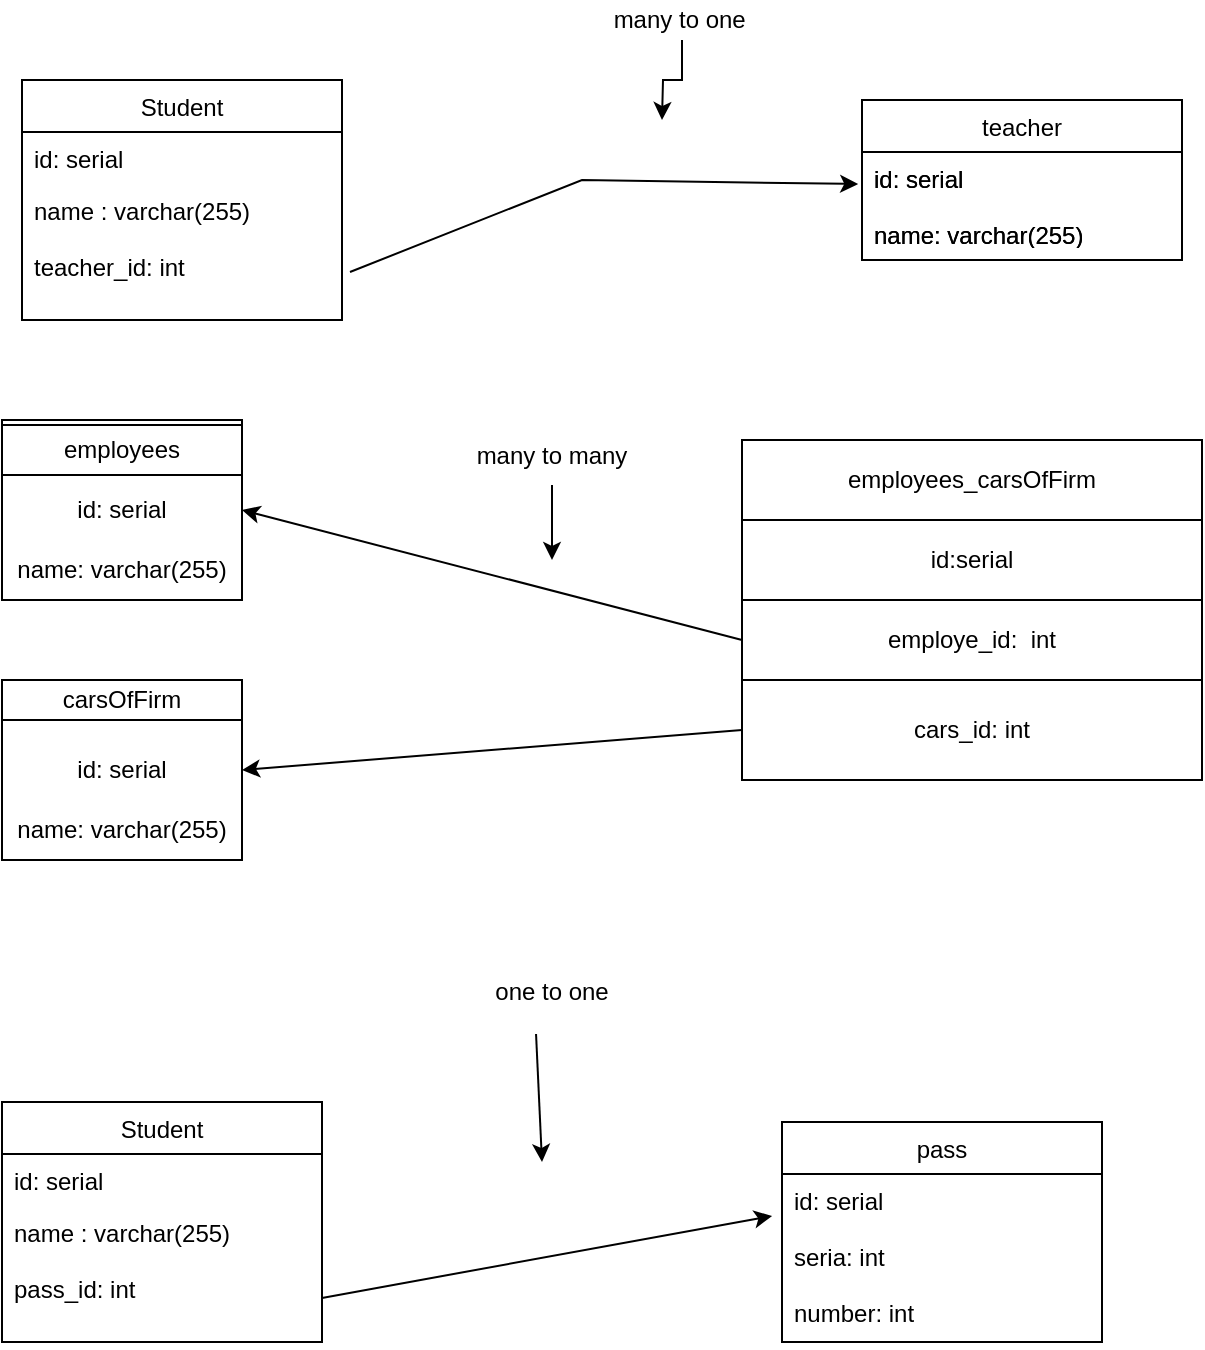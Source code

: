 <mxfile version="17.4.6" type="github">
  <diagram id="C5RBs43oDa-KdzZeNtuy" name="Page-1">
    <mxGraphModel dx="868" dy="1619" grid="1" gridSize="10" guides="1" tooltips="1" connect="1" arrows="1" fold="1" page="1" pageScale="1" pageWidth="827" pageHeight="1169" math="0" shadow="0">
      <root>
        <mxCell id="WIyWlLk6GJQsqaUBKTNV-0" />
        <mxCell id="WIyWlLk6GJQsqaUBKTNV-1" parent="WIyWlLk6GJQsqaUBKTNV-0" />
        <mxCell id="FLbaVPVIVYFWpMP3JH_1-37" value="id:serial" style="rounded=0;whiteSpace=wrap;html=1;" vertex="1" parent="WIyWlLk6GJQsqaUBKTNV-1">
          <mxGeometry x="470" y="-900" width="230" height="40" as="geometry" />
        </mxCell>
        <mxCell id="FLbaVPVIVYFWpMP3JH_1-39" value="cars_id: int" style="rounded=0;whiteSpace=wrap;html=1;" vertex="1" parent="WIyWlLk6GJQsqaUBKTNV-1">
          <mxGeometry x="470" y="-820" width="230" height="50" as="geometry" />
        </mxCell>
        <mxCell id="FLbaVPVIVYFWpMP3JH_1-38" value="employe_id:&amp;nbsp; int" style="rounded=0;whiteSpace=wrap;html=1;" vertex="1" parent="WIyWlLk6GJQsqaUBKTNV-1">
          <mxGeometry x="470" y="-860" width="230" height="40" as="geometry" />
        </mxCell>
        <mxCell id="FLbaVPVIVYFWpMP3JH_1-7" value="many to one&amp;nbsp;" style="text;html=1;align=center;verticalAlign=middle;resizable=0;points=[];autosize=1;strokeColor=none;fillColor=none;" vertex="1" parent="WIyWlLk6GJQsqaUBKTNV-1">
          <mxGeometry x="400" y="-1160" width="80" height="20" as="geometry" />
        </mxCell>
        <mxCell id="FLbaVPVIVYFWpMP3JH_1-3" style="edgeStyle=orthogonalEdgeStyle;rounded=0;orthogonalLoop=1;jettySize=auto;html=1;" edge="1" parent="WIyWlLk6GJQsqaUBKTNV-1">
          <mxGeometry relative="1" as="geometry">
            <mxPoint x="190" y="-960" as="targetPoint" />
            <mxPoint x="190" y="-960" as="sourcePoint" />
          </mxGeometry>
        </mxCell>
        <mxCell id="zkfFHV4jXpPFQw0GAbJ--6" value="Student" style="swimlane;fontStyle=0;align=center;verticalAlign=top;childLayout=stackLayout;horizontal=1;startSize=26;horizontalStack=0;resizeParent=1;resizeLast=0;collapsible=1;marginBottom=0;rounded=0;shadow=0;strokeWidth=1;" parent="WIyWlLk6GJQsqaUBKTNV-1" vertex="1">
          <mxGeometry x="110" y="-1120" width="160" height="120" as="geometry">
            <mxRectangle x="130" y="380" width="160" height="26" as="alternateBounds" />
          </mxGeometry>
        </mxCell>
        <mxCell id="zkfFHV4jXpPFQw0GAbJ--7" value="id: serial" style="text;align=left;verticalAlign=top;spacingLeft=4;spacingRight=4;overflow=hidden;rotatable=0;points=[[0,0.5],[1,0.5]];portConstraint=eastwest;" parent="zkfFHV4jXpPFQw0GAbJ--6" vertex="1">
          <mxGeometry y="26" width="160" height="26" as="geometry" />
        </mxCell>
        <mxCell id="zkfFHV4jXpPFQw0GAbJ--8" value="name : varchar(255)&#xa;&#xa;teacher_id: int" style="text;align=left;verticalAlign=top;spacingLeft=4;spacingRight=4;overflow=hidden;rotatable=0;points=[[0,0.5],[1,0.5]];portConstraint=eastwest;rounded=0;shadow=0;html=0;" parent="zkfFHV4jXpPFQw0GAbJ--6" vertex="1">
          <mxGeometry y="52" width="160" height="68" as="geometry" />
        </mxCell>
        <mxCell id="zkfFHV4jXpPFQw0GAbJ--13" value="teacher" style="swimlane;fontStyle=0;align=center;verticalAlign=top;childLayout=stackLayout;horizontal=1;startSize=26;horizontalStack=0;resizeParent=1;resizeLast=0;collapsible=1;marginBottom=0;rounded=0;shadow=0;strokeWidth=1;" parent="WIyWlLk6GJQsqaUBKTNV-1" vertex="1">
          <mxGeometry x="530" y="-1110" width="160" height="80" as="geometry">
            <mxRectangle x="340" y="380" width="170" height="26" as="alternateBounds" />
          </mxGeometry>
        </mxCell>
        <mxCell id="zkfFHV4jXpPFQw0GAbJ--14" value="id: serial&#xa;&#xa;name: varchar(255)" style="text;align=left;verticalAlign=top;spacingLeft=4;spacingRight=4;overflow=hidden;rotatable=0;points=[[0,0.5],[1,0.5]];portConstraint=eastwest;" parent="zkfFHV4jXpPFQw0GAbJ--13" vertex="1">
          <mxGeometry y="26" width="160" height="44" as="geometry" />
        </mxCell>
        <mxCell id="FLbaVPVIVYFWpMP3JH_1-6" value="" style="endArrow=classic;html=1;rounded=0;exitX=1.025;exitY=0.647;exitDx=0;exitDy=0;exitPerimeter=0;entryX=-0.012;entryY=0.364;entryDx=0;entryDy=0;entryPerimeter=0;" edge="1" parent="WIyWlLk6GJQsqaUBKTNV-1" source="zkfFHV4jXpPFQw0GAbJ--8" target="zkfFHV4jXpPFQw0GAbJ--14">
          <mxGeometry width="50" height="50" relative="1" as="geometry">
            <mxPoint x="400" y="-900" as="sourcePoint" />
            <mxPoint x="450" y="-950" as="targetPoint" />
            <Array as="points">
              <mxPoint x="390" y="-1070" />
            </Array>
          </mxGeometry>
        </mxCell>
        <mxCell id="FLbaVPVIVYFWpMP3JH_1-9" style="edgeStyle=orthogonalEdgeStyle;rounded=0;orthogonalLoop=1;jettySize=auto;html=1;" edge="1" parent="WIyWlLk6GJQsqaUBKTNV-1" source="FLbaVPVIVYFWpMP3JH_1-7">
          <mxGeometry relative="1" as="geometry">
            <mxPoint x="430" y="-1100" as="targetPoint" />
          </mxGeometry>
        </mxCell>
        <mxCell id="FLbaVPVIVYFWpMP3JH_1-10" value="" style="rounded=0;whiteSpace=wrap;html=1;" vertex="1" parent="WIyWlLk6GJQsqaUBKTNV-1">
          <mxGeometry x="100" y="-950" width="120" height="90" as="geometry" />
        </mxCell>
        <mxCell id="FLbaVPVIVYFWpMP3JH_1-11" value="Text" style="text;html=1;strokeColor=none;fillColor=none;align=center;verticalAlign=middle;whiteSpace=wrap;rounded=0;" vertex="1" parent="WIyWlLk6GJQsqaUBKTNV-1">
          <mxGeometry x="150" y="-770" width="60" height="30" as="geometry" />
        </mxCell>
        <mxCell id="FLbaVPVIVYFWpMP3JH_1-16" value="id: serial" style="text;html=1;strokeColor=none;fillColor=none;align=center;verticalAlign=middle;whiteSpace=wrap;rounded=0;" vertex="1" parent="WIyWlLk6GJQsqaUBKTNV-1">
          <mxGeometry x="100" y="-920" width="120" height="30" as="geometry" />
        </mxCell>
        <mxCell id="FLbaVPVIVYFWpMP3JH_1-17" value="name: varchar(255)" style="text;html=1;strokeColor=none;fillColor=none;align=center;verticalAlign=middle;whiteSpace=wrap;rounded=0;" vertex="1" parent="WIyWlLk6GJQsqaUBKTNV-1">
          <mxGeometry x="100" y="-890" width="120" height="30" as="geometry" />
        </mxCell>
        <mxCell id="FLbaVPVIVYFWpMP3JH_1-20" value="" style="rounded=0;whiteSpace=wrap;html=1;" vertex="1" parent="WIyWlLk6GJQsqaUBKTNV-1">
          <mxGeometry x="100" y="-820" width="120" height="90" as="geometry" />
        </mxCell>
        <mxCell id="FLbaVPVIVYFWpMP3JH_1-22" value="id: serial" style="text;html=1;strokeColor=none;fillColor=none;align=center;verticalAlign=middle;whiteSpace=wrap;rounded=0;" vertex="1" parent="WIyWlLk6GJQsqaUBKTNV-1">
          <mxGeometry x="100" y="-790" width="120" height="30" as="geometry" />
        </mxCell>
        <mxCell id="FLbaVPVIVYFWpMP3JH_1-23" value="name: varchar(255)" style="text;html=1;strokeColor=none;fillColor=none;align=center;verticalAlign=middle;whiteSpace=wrap;rounded=0;" vertex="1" parent="WIyWlLk6GJQsqaUBKTNV-1">
          <mxGeometry x="100" y="-760" width="120" height="30" as="geometry" />
        </mxCell>
        <mxCell id="FLbaVPVIVYFWpMP3JH_1-34" value="" style="rounded=0;whiteSpace=wrap;html=1;" vertex="1" parent="WIyWlLk6GJQsqaUBKTNV-1">
          <mxGeometry x="100" y="-947.5" width="120" height="25" as="geometry" />
        </mxCell>
        <mxCell id="FLbaVPVIVYFWpMP3JH_1-12" value="employees" style="text;html=1;strokeColor=none;fillColor=none;align=center;verticalAlign=middle;whiteSpace=wrap;rounded=0;" vertex="1" parent="WIyWlLk6GJQsqaUBKTNV-1">
          <mxGeometry x="100" y="-950" width="120" height="30" as="geometry" />
        </mxCell>
        <mxCell id="FLbaVPVIVYFWpMP3JH_1-35" value="" style="rounded=0;whiteSpace=wrap;html=1;" vertex="1" parent="WIyWlLk6GJQsqaUBKTNV-1">
          <mxGeometry x="100" y="-820" width="120" height="20" as="geometry" />
        </mxCell>
        <mxCell id="FLbaVPVIVYFWpMP3JH_1-21" value="carsOfFirm" style="text;html=1;strokeColor=none;fillColor=none;align=center;verticalAlign=middle;whiteSpace=wrap;rounded=0;" vertex="1" parent="WIyWlLk6GJQsqaUBKTNV-1">
          <mxGeometry x="100" y="-825" width="120" height="30" as="geometry" />
        </mxCell>
        <mxCell id="FLbaVPVIVYFWpMP3JH_1-36" value="employees_carsOfFirm" style="rounded=0;whiteSpace=wrap;html=1;" vertex="1" parent="WIyWlLk6GJQsqaUBKTNV-1">
          <mxGeometry x="470" y="-940" width="230" height="40" as="geometry" />
        </mxCell>
        <mxCell id="FLbaVPVIVYFWpMP3JH_1-41" value="" style="endArrow=classic;html=1;rounded=0;exitX=0;exitY=0.5;exitDx=0;exitDy=0;entryX=1;entryY=0.5;entryDx=0;entryDy=0;" edge="1" parent="WIyWlLk6GJQsqaUBKTNV-1" source="FLbaVPVIVYFWpMP3JH_1-38" target="FLbaVPVIVYFWpMP3JH_1-16">
          <mxGeometry width="50" height="50" relative="1" as="geometry">
            <mxPoint x="400" y="-870" as="sourcePoint" />
            <mxPoint x="450" y="-920" as="targetPoint" />
          </mxGeometry>
        </mxCell>
        <mxCell id="FLbaVPVIVYFWpMP3JH_1-42" value="" style="endArrow=classic;html=1;rounded=0;exitX=0;exitY=0.5;exitDx=0;exitDy=0;entryX=1;entryY=0.5;entryDx=0;entryDy=0;" edge="1" parent="WIyWlLk6GJQsqaUBKTNV-1" source="FLbaVPVIVYFWpMP3JH_1-39" target="FLbaVPVIVYFWpMP3JH_1-22">
          <mxGeometry width="50" height="50" relative="1" as="geometry">
            <mxPoint x="480" y="-830" as="sourcePoint" />
            <mxPoint x="230" y="-895" as="targetPoint" />
          </mxGeometry>
        </mxCell>
        <mxCell id="FLbaVPVIVYFWpMP3JH_1-43" value="many to many" style="text;html=1;strokeColor=none;fillColor=none;align=center;verticalAlign=middle;whiteSpace=wrap;rounded=0;" vertex="1" parent="WIyWlLk6GJQsqaUBKTNV-1">
          <mxGeometry x="330" y="-947.5" width="90" height="30" as="geometry" />
        </mxCell>
        <mxCell id="FLbaVPVIVYFWpMP3JH_1-44" value="" style="endArrow=classic;html=1;rounded=0;exitX=0.5;exitY=1;exitDx=0;exitDy=0;" edge="1" parent="WIyWlLk6GJQsqaUBKTNV-1" source="FLbaVPVIVYFWpMP3JH_1-43">
          <mxGeometry width="50" height="50" relative="1" as="geometry">
            <mxPoint x="400" y="-870" as="sourcePoint" />
            <mxPoint x="375" y="-880" as="targetPoint" />
          </mxGeometry>
        </mxCell>
        <mxCell id="FLbaVPVIVYFWpMP3JH_1-46" value="Student" style="swimlane;fontStyle=0;align=center;verticalAlign=top;childLayout=stackLayout;horizontal=1;startSize=26;horizontalStack=0;resizeParent=1;resizeLast=0;collapsible=1;marginBottom=0;rounded=0;shadow=0;strokeWidth=1;" vertex="1" parent="WIyWlLk6GJQsqaUBKTNV-1">
          <mxGeometry x="100" y="-609" width="160" height="120" as="geometry">
            <mxRectangle x="130" y="380" width="160" height="26" as="alternateBounds" />
          </mxGeometry>
        </mxCell>
        <mxCell id="FLbaVPVIVYFWpMP3JH_1-47" value="id: serial" style="text;align=left;verticalAlign=top;spacingLeft=4;spacingRight=4;overflow=hidden;rotatable=0;points=[[0,0.5],[1,0.5]];portConstraint=eastwest;" vertex="1" parent="FLbaVPVIVYFWpMP3JH_1-46">
          <mxGeometry y="26" width="160" height="26" as="geometry" />
        </mxCell>
        <mxCell id="FLbaVPVIVYFWpMP3JH_1-48" value="name : varchar(255)&#xa;&#xa;pass_id: int" style="text;align=left;verticalAlign=top;spacingLeft=4;spacingRight=4;overflow=hidden;rotatable=0;points=[[0,0.5],[1,0.5]];portConstraint=eastwest;rounded=0;shadow=0;html=0;" vertex="1" parent="FLbaVPVIVYFWpMP3JH_1-46">
          <mxGeometry y="52" width="160" height="68" as="geometry" />
        </mxCell>
        <mxCell id="FLbaVPVIVYFWpMP3JH_1-49" value="teacher" style="swimlane;fontStyle=0;align=center;verticalAlign=top;childLayout=stackLayout;horizontal=1;startSize=26;horizontalStack=0;resizeParent=1;resizeLast=0;collapsible=1;marginBottom=0;rounded=0;shadow=0;strokeWidth=1;" vertex="1" parent="WIyWlLk6GJQsqaUBKTNV-1">
          <mxGeometry x="530" y="-1110" width="160" height="80" as="geometry">
            <mxRectangle x="340" y="380" width="170" height="26" as="alternateBounds" />
          </mxGeometry>
        </mxCell>
        <mxCell id="FLbaVPVIVYFWpMP3JH_1-50" value="id: serial&#xa;&#xa;name: varchar(255)" style="text;align=left;verticalAlign=top;spacingLeft=4;spacingRight=4;overflow=hidden;rotatable=0;points=[[0,0.5],[1,0.5]];portConstraint=eastwest;" vertex="1" parent="FLbaVPVIVYFWpMP3JH_1-49">
          <mxGeometry y="26" width="160" height="44" as="geometry" />
        </mxCell>
        <mxCell id="FLbaVPVIVYFWpMP3JH_1-51" value="pass" style="swimlane;fontStyle=0;align=center;verticalAlign=top;childLayout=stackLayout;horizontal=1;startSize=26;horizontalStack=0;resizeParent=1;resizeLast=0;collapsible=1;marginBottom=0;rounded=0;shadow=0;strokeWidth=1;" vertex="1" parent="WIyWlLk6GJQsqaUBKTNV-1">
          <mxGeometry x="490" y="-599" width="160" height="110" as="geometry">
            <mxRectangle x="340" y="380" width="170" height="26" as="alternateBounds" />
          </mxGeometry>
        </mxCell>
        <mxCell id="FLbaVPVIVYFWpMP3JH_1-52" value="id: serial&#xa;&#xa;seria: int&#xa;&#xa;number: int" style="text;align=left;verticalAlign=top;spacingLeft=4;spacingRight=4;overflow=hidden;rotatable=0;points=[[0,0.5],[1,0.5]];portConstraint=eastwest;" vertex="1" parent="FLbaVPVIVYFWpMP3JH_1-51">
          <mxGeometry y="26" width="160" height="84" as="geometry" />
        </mxCell>
        <mxCell id="FLbaVPVIVYFWpMP3JH_1-54" value="" style="endArrow=classic;html=1;rounded=0;exitX=1;exitY=0.676;exitDx=0;exitDy=0;exitPerimeter=0;entryX=-0.031;entryY=0.25;entryDx=0;entryDy=0;entryPerimeter=0;" edge="1" parent="WIyWlLk6GJQsqaUBKTNV-1" source="FLbaVPVIVYFWpMP3JH_1-48" target="FLbaVPVIVYFWpMP3JH_1-52">
          <mxGeometry width="50" height="50" relative="1" as="geometry">
            <mxPoint x="390" y="-579" as="sourcePoint" />
            <mxPoint x="440" y="-629" as="targetPoint" />
          </mxGeometry>
        </mxCell>
        <mxCell id="FLbaVPVIVYFWpMP3JH_1-55" value="one to one" style="text;html=1;strokeColor=none;fillColor=none;align=center;verticalAlign=middle;whiteSpace=wrap;rounded=0;" vertex="1" parent="WIyWlLk6GJQsqaUBKTNV-1">
          <mxGeometry x="345" y="-679" width="60" height="30" as="geometry" />
        </mxCell>
        <mxCell id="FLbaVPVIVYFWpMP3JH_1-56" value="" style="endArrow=classic;html=1;rounded=0;exitX=0.367;exitY=1.2;exitDx=0;exitDy=0;exitPerimeter=0;" edge="1" parent="WIyWlLk6GJQsqaUBKTNV-1" source="FLbaVPVIVYFWpMP3JH_1-55">
          <mxGeometry width="50" height="50" relative="1" as="geometry">
            <mxPoint x="390" y="-579" as="sourcePoint" />
            <mxPoint x="370" y="-579" as="targetPoint" />
          </mxGeometry>
        </mxCell>
      </root>
    </mxGraphModel>
  </diagram>
</mxfile>
